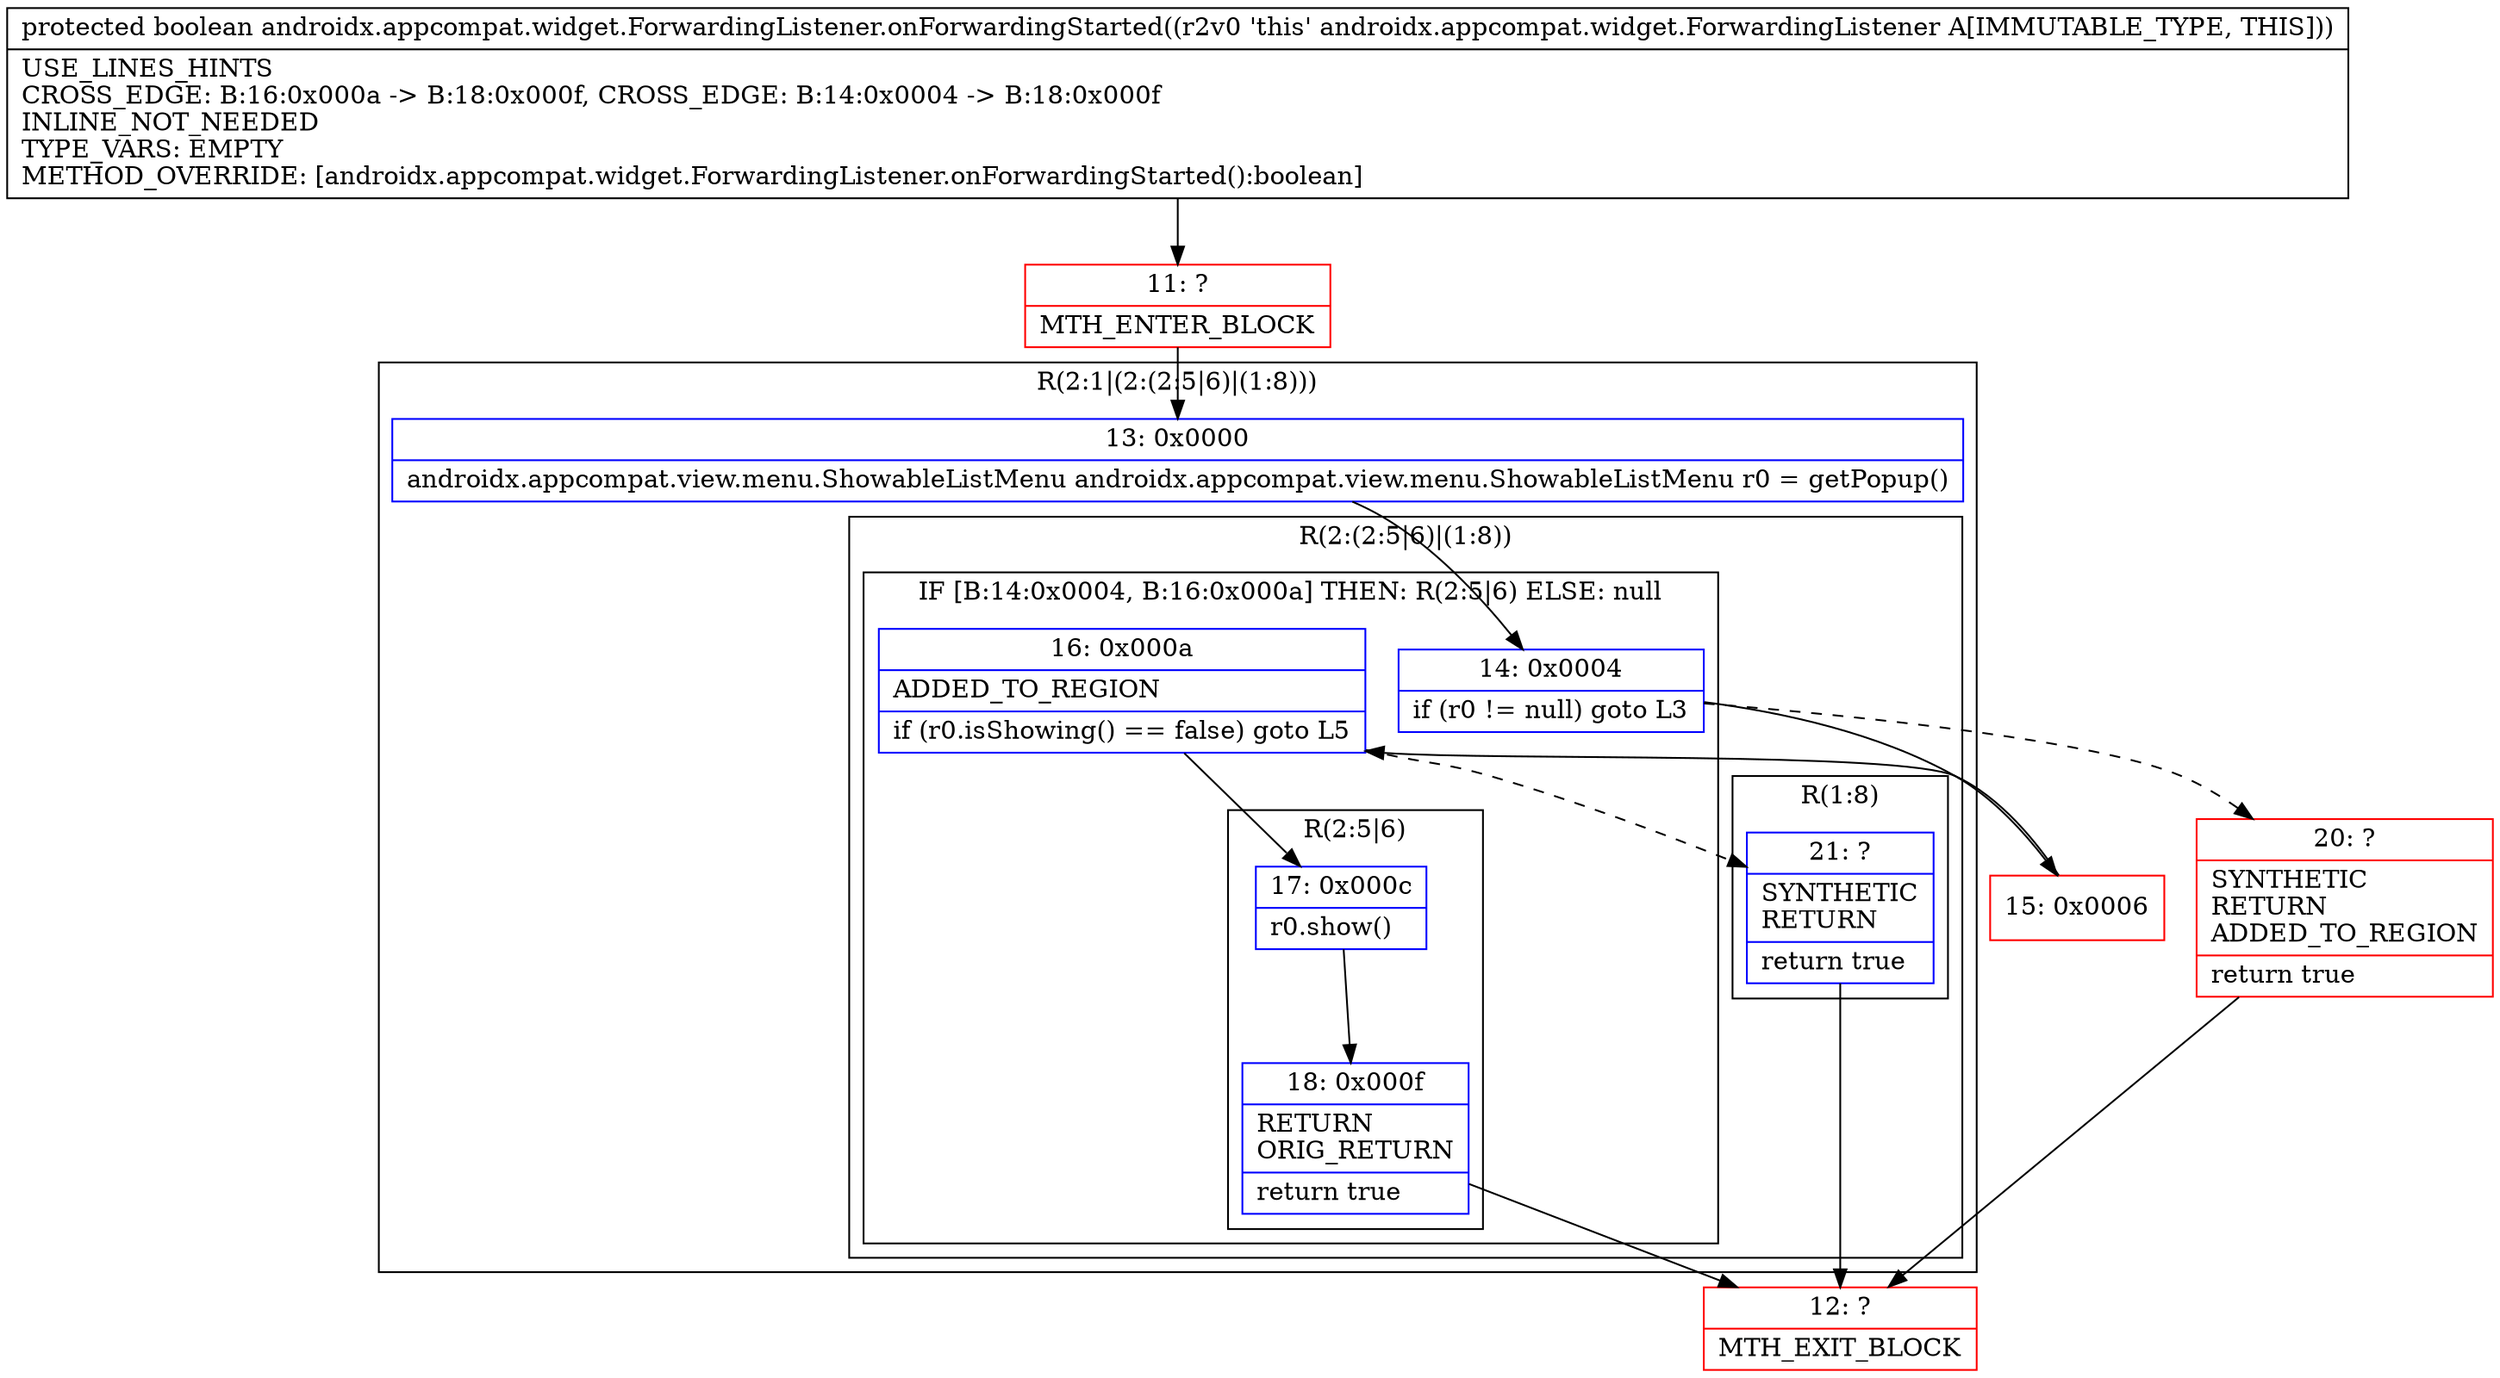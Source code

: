 digraph "CFG forandroidx.appcompat.widget.ForwardingListener.onForwardingStarted()Z" {
subgraph cluster_Region_1956460705 {
label = "R(2:1|(2:(2:5|6)|(1:8)))";
node [shape=record,color=blue];
Node_13 [shape=record,label="{13\:\ 0x0000|androidx.appcompat.view.menu.ShowableListMenu androidx.appcompat.view.menu.ShowableListMenu r0 = getPopup()\l}"];
subgraph cluster_Region_1850794867 {
label = "R(2:(2:5|6)|(1:8))";
node [shape=record,color=blue];
subgraph cluster_IfRegion_649946062 {
label = "IF [B:14:0x0004, B:16:0x000a] THEN: R(2:5|6) ELSE: null";
node [shape=record,color=blue];
Node_14 [shape=record,label="{14\:\ 0x0004|if (r0 != null) goto L3\l}"];
Node_16 [shape=record,label="{16\:\ 0x000a|ADDED_TO_REGION\l|if (r0.isShowing() == false) goto L5\l}"];
subgraph cluster_Region_529962478 {
label = "R(2:5|6)";
node [shape=record,color=blue];
Node_17 [shape=record,label="{17\:\ 0x000c|r0.show()\l}"];
Node_18 [shape=record,label="{18\:\ 0x000f|RETURN\lORIG_RETURN\l|return true\l}"];
}
}
subgraph cluster_Region_940685218 {
label = "R(1:8)";
node [shape=record,color=blue];
Node_21 [shape=record,label="{21\:\ ?|SYNTHETIC\lRETURN\l|return true\l}"];
}
}
}
Node_11 [shape=record,color=red,label="{11\:\ ?|MTH_ENTER_BLOCK\l}"];
Node_15 [shape=record,color=red,label="{15\:\ 0x0006}"];
Node_12 [shape=record,color=red,label="{12\:\ ?|MTH_EXIT_BLOCK\l}"];
Node_20 [shape=record,color=red,label="{20\:\ ?|SYNTHETIC\lRETURN\lADDED_TO_REGION\l|return true\l}"];
MethodNode[shape=record,label="{protected boolean androidx.appcompat.widget.ForwardingListener.onForwardingStarted((r2v0 'this' androidx.appcompat.widget.ForwardingListener A[IMMUTABLE_TYPE, THIS]))  | USE_LINES_HINTS\lCROSS_EDGE: B:16:0x000a \-\> B:18:0x000f, CROSS_EDGE: B:14:0x0004 \-\> B:18:0x000f\lINLINE_NOT_NEEDED\lTYPE_VARS: EMPTY\lMETHOD_OVERRIDE: [androidx.appcompat.widget.ForwardingListener.onForwardingStarted():boolean]\l}"];
MethodNode -> Node_11;Node_13 -> Node_14;
Node_14 -> Node_15;
Node_14 -> Node_20[style=dashed];
Node_16 -> Node_17;
Node_16 -> Node_21[style=dashed];
Node_17 -> Node_18;
Node_18 -> Node_12;
Node_21 -> Node_12;
Node_11 -> Node_13;
Node_15 -> Node_16;
Node_20 -> Node_12;
}

